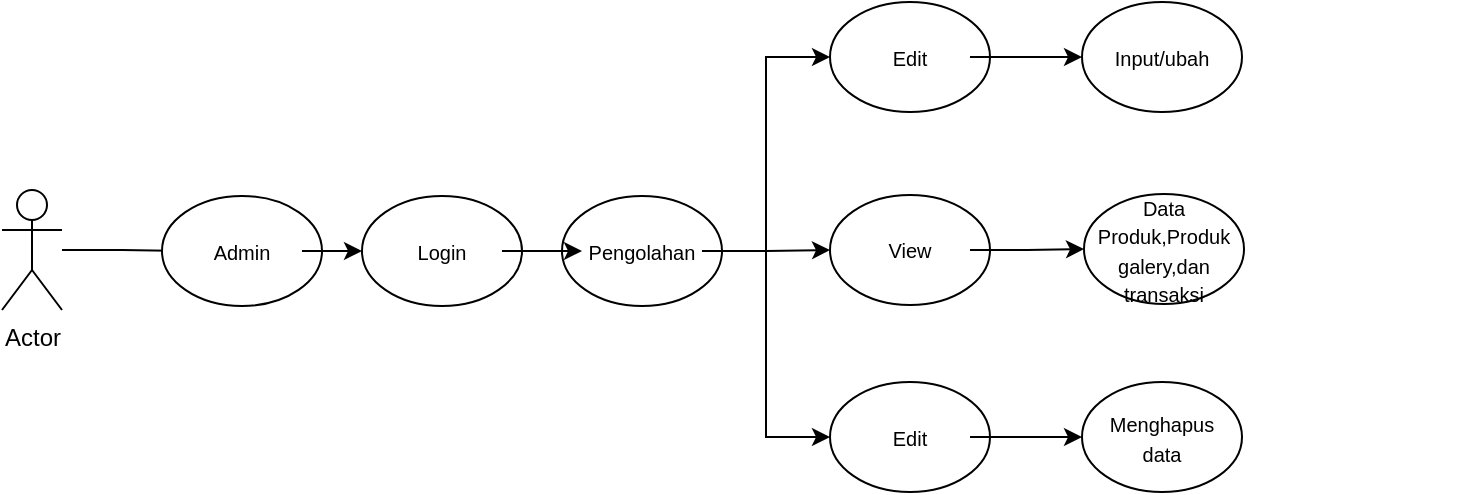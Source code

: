 <mxfile version="22.1.11" type="github">
  <diagram name="Halaman-1" id="HscqsUaejfkOQaurrjmP">
    <mxGraphModel dx="1431" dy="731" grid="1" gridSize="10" guides="1" tooltips="1" connect="1" arrows="1" fold="1" page="1" pageScale="1" pageWidth="827" pageHeight="1169" math="0" shadow="0">
      <root>
        <mxCell id="0" />
        <mxCell id="1" parent="0" />
        <mxCell id="KdkBQU5EMVkTz3Vir5r7-41" value="" style="group" vertex="1" connectable="0" parent="1">
          <mxGeometry x="180" y="107" width="80" height="55" as="geometry" />
        </mxCell>
        <mxCell id="KdkBQU5EMVkTz3Vir5r7-42" value="" style="ellipse;whiteSpace=wrap;html=1;" vertex="1" parent="KdkBQU5EMVkTz3Vir5r7-41">
          <mxGeometry width="80" height="55" as="geometry" />
        </mxCell>
        <mxCell id="KdkBQU5EMVkTz3Vir5r7-43" value="&lt;font style=&quot;font-size: 10px;&quot;&gt;Login&lt;/font&gt;" style="text;html=1;strokeColor=none;fillColor=none;align=center;verticalAlign=middle;whiteSpace=wrap;rounded=0;" vertex="1" parent="KdkBQU5EMVkTz3Vir5r7-41">
          <mxGeometry x="10" y="13.75" width="60" height="27.5" as="geometry" />
        </mxCell>
        <mxCell id="KdkBQU5EMVkTz3Vir5r7-167" value="" style="group" vertex="1" connectable="0" parent="1">
          <mxGeometry x="414" y="10" width="326" height="55" as="geometry" />
        </mxCell>
        <mxCell id="KdkBQU5EMVkTz3Vir5r7-50" value="" style="group" vertex="1" connectable="0" parent="KdkBQU5EMVkTz3Vir5r7-167">
          <mxGeometry width="80" height="55" as="geometry" />
        </mxCell>
        <mxCell id="KdkBQU5EMVkTz3Vir5r7-51" value="" style="ellipse;whiteSpace=wrap;html=1;" vertex="1" parent="KdkBQU5EMVkTz3Vir5r7-50">
          <mxGeometry width="80" height="55" as="geometry" />
        </mxCell>
        <mxCell id="KdkBQU5EMVkTz3Vir5r7-52" value="&lt;font style=&quot;font-size: 10px;&quot;&gt;Edit&lt;/font&gt;" style="text;html=1;strokeColor=none;fillColor=none;align=center;verticalAlign=middle;whiteSpace=wrap;rounded=0;" vertex="1" parent="KdkBQU5EMVkTz3Vir5r7-50">
          <mxGeometry x="10" y="13.75" width="60" height="27.5" as="geometry" />
        </mxCell>
        <mxCell id="KdkBQU5EMVkTz3Vir5r7-145" value="" style="group" vertex="1" connectable="0" parent="KdkBQU5EMVkTz3Vir5r7-167">
          <mxGeometry x="126" width="80" height="55" as="geometry" />
        </mxCell>
        <mxCell id="KdkBQU5EMVkTz3Vir5r7-146" value="" style="ellipse;whiteSpace=wrap;html=1;" vertex="1" parent="KdkBQU5EMVkTz3Vir5r7-145">
          <mxGeometry width="80" height="55" as="geometry" />
        </mxCell>
        <mxCell id="KdkBQU5EMVkTz3Vir5r7-147" value="&lt;span style=&quot;font-size: 10px;&quot;&gt;Input/ubah&lt;/span&gt;" style="text;html=1;strokeColor=none;fillColor=none;align=center;verticalAlign=middle;whiteSpace=wrap;rounded=0;" vertex="1" parent="KdkBQU5EMVkTz3Vir5r7-145">
          <mxGeometry x="10" y="13.75" width="60" height="27.5" as="geometry" />
        </mxCell>
        <mxCell id="KdkBQU5EMVkTz3Vir5r7-193" style="edgeStyle=orthogonalEdgeStyle;rounded=0;orthogonalLoop=1;jettySize=auto;html=1;entryX=0;entryY=0.5;entryDx=0;entryDy=0;" edge="1" parent="KdkBQU5EMVkTz3Vir5r7-167" source="KdkBQU5EMVkTz3Vir5r7-52" target="KdkBQU5EMVkTz3Vir5r7-146">
          <mxGeometry relative="1" as="geometry" />
        </mxCell>
        <mxCell id="KdkBQU5EMVkTz3Vir5r7-168" value="" style="group" vertex="1" connectable="0" parent="1">
          <mxGeometry x="414" y="200" width="326" height="55" as="geometry" />
        </mxCell>
        <mxCell id="KdkBQU5EMVkTz3Vir5r7-169" value="" style="group" vertex="1" connectable="0" parent="KdkBQU5EMVkTz3Vir5r7-168">
          <mxGeometry width="80" height="55" as="geometry" />
        </mxCell>
        <mxCell id="KdkBQU5EMVkTz3Vir5r7-170" value="" style="ellipse;whiteSpace=wrap;html=1;" vertex="1" parent="KdkBQU5EMVkTz3Vir5r7-169">
          <mxGeometry width="80" height="55" as="geometry" />
        </mxCell>
        <mxCell id="KdkBQU5EMVkTz3Vir5r7-171" value="&lt;font style=&quot;font-size: 10px;&quot;&gt;Edit&lt;/font&gt;" style="text;html=1;strokeColor=none;fillColor=none;align=center;verticalAlign=middle;whiteSpace=wrap;rounded=0;" vertex="1" parent="KdkBQU5EMVkTz3Vir5r7-169">
          <mxGeometry x="10" y="13.75" width="60" height="27.5" as="geometry" />
        </mxCell>
        <mxCell id="KdkBQU5EMVkTz3Vir5r7-172" value="" style="group" vertex="1" connectable="0" parent="KdkBQU5EMVkTz3Vir5r7-168">
          <mxGeometry x="126" width="80" height="55" as="geometry" />
        </mxCell>
        <mxCell id="KdkBQU5EMVkTz3Vir5r7-173" value="" style="ellipse;whiteSpace=wrap;html=1;" vertex="1" parent="KdkBQU5EMVkTz3Vir5r7-172">
          <mxGeometry width="80" height="55" as="geometry" />
        </mxCell>
        <mxCell id="KdkBQU5EMVkTz3Vir5r7-174" value="&lt;font style=&quot;font-size: 10px;&quot;&gt;Menghapus data&lt;br&gt;&lt;/font&gt;" style="text;html=1;strokeColor=none;fillColor=none;align=center;verticalAlign=middle;whiteSpace=wrap;rounded=0;" vertex="1" parent="KdkBQU5EMVkTz3Vir5r7-172">
          <mxGeometry x="10" y="13.75" width="60" height="27.5" as="geometry" />
        </mxCell>
        <mxCell id="KdkBQU5EMVkTz3Vir5r7-194" style="edgeStyle=orthogonalEdgeStyle;rounded=0;orthogonalLoop=1;jettySize=auto;html=1;entryX=0;entryY=0.5;entryDx=0;entryDy=0;" edge="1" parent="KdkBQU5EMVkTz3Vir5r7-168" source="KdkBQU5EMVkTz3Vir5r7-171" target="KdkBQU5EMVkTz3Vir5r7-173">
          <mxGeometry relative="1" as="geometry" />
        </mxCell>
        <mxCell id="KdkBQU5EMVkTz3Vir5r7-178" value="" style="group" vertex="1" connectable="0" parent="1">
          <mxGeometry x="414" y="97" width="326" height="56.5" as="geometry" />
        </mxCell>
        <mxCell id="KdkBQU5EMVkTz3Vir5r7-54" value="" style="group" vertex="1" connectable="0" parent="KdkBQU5EMVkTz3Vir5r7-178">
          <mxGeometry y="9.5" width="80" height="55" as="geometry" />
        </mxCell>
        <mxCell id="KdkBQU5EMVkTz3Vir5r7-55" value="" style="ellipse;whiteSpace=wrap;html=1;" vertex="1" parent="KdkBQU5EMVkTz3Vir5r7-54">
          <mxGeometry width="80" height="55" as="geometry" />
        </mxCell>
        <mxCell id="KdkBQU5EMVkTz3Vir5r7-56" value="&lt;font style=&quot;font-size: 10px;&quot;&gt;View&lt;/font&gt;" style="text;html=1;strokeColor=none;fillColor=none;align=center;verticalAlign=middle;whiteSpace=wrap;rounded=0;" vertex="1" parent="KdkBQU5EMVkTz3Vir5r7-54">
          <mxGeometry x="10" y="13.75" width="60" height="27.5" as="geometry" />
        </mxCell>
        <mxCell id="KdkBQU5EMVkTz3Vir5r7-151" value="" style="group" vertex="1" connectable="0" parent="KdkBQU5EMVkTz3Vir5r7-178">
          <mxGeometry x="127" y="9" width="80" height="55" as="geometry" />
        </mxCell>
        <mxCell id="KdkBQU5EMVkTz3Vir5r7-152" value="" style="ellipse;whiteSpace=wrap;html=1;" vertex="1" parent="KdkBQU5EMVkTz3Vir5r7-151">
          <mxGeometry width="80" height="55" as="geometry" />
        </mxCell>
        <mxCell id="KdkBQU5EMVkTz3Vir5r7-153" value="&lt;font style=&quot;font-size: 10px;&quot;&gt;Data Produk,Produk galery,dan transaksi&lt;/font&gt;" style="text;html=1;strokeColor=none;fillColor=none;align=center;verticalAlign=middle;whiteSpace=wrap;rounded=0;" vertex="1" parent="KdkBQU5EMVkTz3Vir5r7-151">
          <mxGeometry x="10" y="13.75" width="60" height="27.5" as="geometry" />
        </mxCell>
        <mxCell id="KdkBQU5EMVkTz3Vir5r7-192" style="edgeStyle=orthogonalEdgeStyle;rounded=0;orthogonalLoop=1;jettySize=auto;html=1;exitX=1;exitY=0.5;exitDx=0;exitDy=0;entryX=0;entryY=0.5;entryDx=0;entryDy=0;" edge="1" parent="KdkBQU5EMVkTz3Vir5r7-178" source="KdkBQU5EMVkTz3Vir5r7-56" target="KdkBQU5EMVkTz3Vir5r7-152">
          <mxGeometry relative="1" as="geometry" />
        </mxCell>
        <mxCell id="KdkBQU5EMVkTz3Vir5r7-195" style="edgeStyle=orthogonalEdgeStyle;rounded=0;orthogonalLoop=1;jettySize=auto;html=1;entryX=0;entryY=0.5;entryDx=0;entryDy=0;" edge="1" parent="1" source="KdkBQU5EMVkTz3Vir5r7-179" target="KdkBQU5EMVkTz3Vir5r7-185">
          <mxGeometry relative="1" as="geometry" />
        </mxCell>
        <mxCell id="KdkBQU5EMVkTz3Vir5r7-179" value="Actor" style="shape=umlActor;verticalLabelPosition=bottom;verticalAlign=top;html=1;outlineConnect=0;" vertex="1" parent="1">
          <mxGeometry y="104" width="30" height="60" as="geometry" />
        </mxCell>
        <mxCell id="KdkBQU5EMVkTz3Vir5r7-180" value="" style="group" vertex="1" connectable="0" parent="1">
          <mxGeometry x="280" y="107" width="80" height="55" as="geometry" />
        </mxCell>
        <mxCell id="KdkBQU5EMVkTz3Vir5r7-181" value="" style="ellipse;whiteSpace=wrap;html=1;" vertex="1" parent="KdkBQU5EMVkTz3Vir5r7-180">
          <mxGeometry width="80" height="55" as="geometry" />
        </mxCell>
        <mxCell id="KdkBQU5EMVkTz3Vir5r7-182" value="&lt;font style=&quot;font-size: 10px;&quot;&gt;Pengolahan&lt;/font&gt;" style="text;html=1;strokeColor=none;fillColor=none;align=center;verticalAlign=middle;whiteSpace=wrap;rounded=0;" vertex="1" parent="KdkBQU5EMVkTz3Vir5r7-180">
          <mxGeometry x="10" y="13.75" width="60" height="27.5" as="geometry" />
        </mxCell>
        <mxCell id="KdkBQU5EMVkTz3Vir5r7-183" value="" style="group" vertex="1" connectable="0" parent="1">
          <mxGeometry x="80" y="107" width="80" height="55" as="geometry" />
        </mxCell>
        <mxCell id="KdkBQU5EMVkTz3Vir5r7-184" value="" style="ellipse;whiteSpace=wrap;html=1;" vertex="1" parent="KdkBQU5EMVkTz3Vir5r7-183">
          <mxGeometry width="80" height="55" as="geometry" />
        </mxCell>
        <mxCell id="KdkBQU5EMVkTz3Vir5r7-185" value="&lt;font style=&quot;font-size: 10px;&quot;&gt;Admin&lt;/font&gt;" style="text;html=1;strokeColor=none;fillColor=none;align=center;verticalAlign=middle;whiteSpace=wrap;rounded=0;" vertex="1" parent="KdkBQU5EMVkTz3Vir5r7-183">
          <mxGeometry x="10" y="13.75" width="60" height="27.5" as="geometry" />
        </mxCell>
        <mxCell id="KdkBQU5EMVkTz3Vir5r7-187" style="edgeStyle=orthogonalEdgeStyle;rounded=0;orthogonalLoop=1;jettySize=auto;html=1;exitX=1;exitY=0.5;exitDx=0;exitDy=0;entryX=0;entryY=0.5;entryDx=0;entryDy=0;" edge="1" parent="1" source="KdkBQU5EMVkTz3Vir5r7-185" target="KdkBQU5EMVkTz3Vir5r7-42">
          <mxGeometry relative="1" as="geometry" />
        </mxCell>
        <mxCell id="KdkBQU5EMVkTz3Vir5r7-188" style="edgeStyle=orthogonalEdgeStyle;rounded=0;orthogonalLoop=1;jettySize=auto;html=1;exitX=1;exitY=0.5;exitDx=0;exitDy=0;entryX=0;entryY=0.5;entryDx=0;entryDy=0;" edge="1" parent="1" source="KdkBQU5EMVkTz3Vir5r7-43" target="KdkBQU5EMVkTz3Vir5r7-182">
          <mxGeometry relative="1" as="geometry" />
        </mxCell>
        <mxCell id="KdkBQU5EMVkTz3Vir5r7-189" style="edgeStyle=orthogonalEdgeStyle;rounded=0;orthogonalLoop=1;jettySize=auto;html=1;exitX=1;exitY=0.5;exitDx=0;exitDy=0;entryX=0;entryY=0.5;entryDx=0;entryDy=0;" edge="1" parent="1" source="KdkBQU5EMVkTz3Vir5r7-182" target="KdkBQU5EMVkTz3Vir5r7-51">
          <mxGeometry relative="1" as="geometry" />
        </mxCell>
        <mxCell id="KdkBQU5EMVkTz3Vir5r7-190" style="edgeStyle=orthogonalEdgeStyle;rounded=0;orthogonalLoop=1;jettySize=auto;html=1;exitX=1;exitY=0.5;exitDx=0;exitDy=0;entryX=0;entryY=0.5;entryDx=0;entryDy=0;" edge="1" parent="1" source="KdkBQU5EMVkTz3Vir5r7-182" target="KdkBQU5EMVkTz3Vir5r7-55">
          <mxGeometry relative="1" as="geometry" />
        </mxCell>
        <mxCell id="KdkBQU5EMVkTz3Vir5r7-197" style="edgeStyle=orthogonalEdgeStyle;rounded=0;orthogonalLoop=1;jettySize=auto;html=1;entryX=0;entryY=0.5;entryDx=0;entryDy=0;" edge="1" parent="1" source="KdkBQU5EMVkTz3Vir5r7-182" target="KdkBQU5EMVkTz3Vir5r7-170">
          <mxGeometry relative="1" as="geometry" />
        </mxCell>
      </root>
    </mxGraphModel>
  </diagram>
</mxfile>
